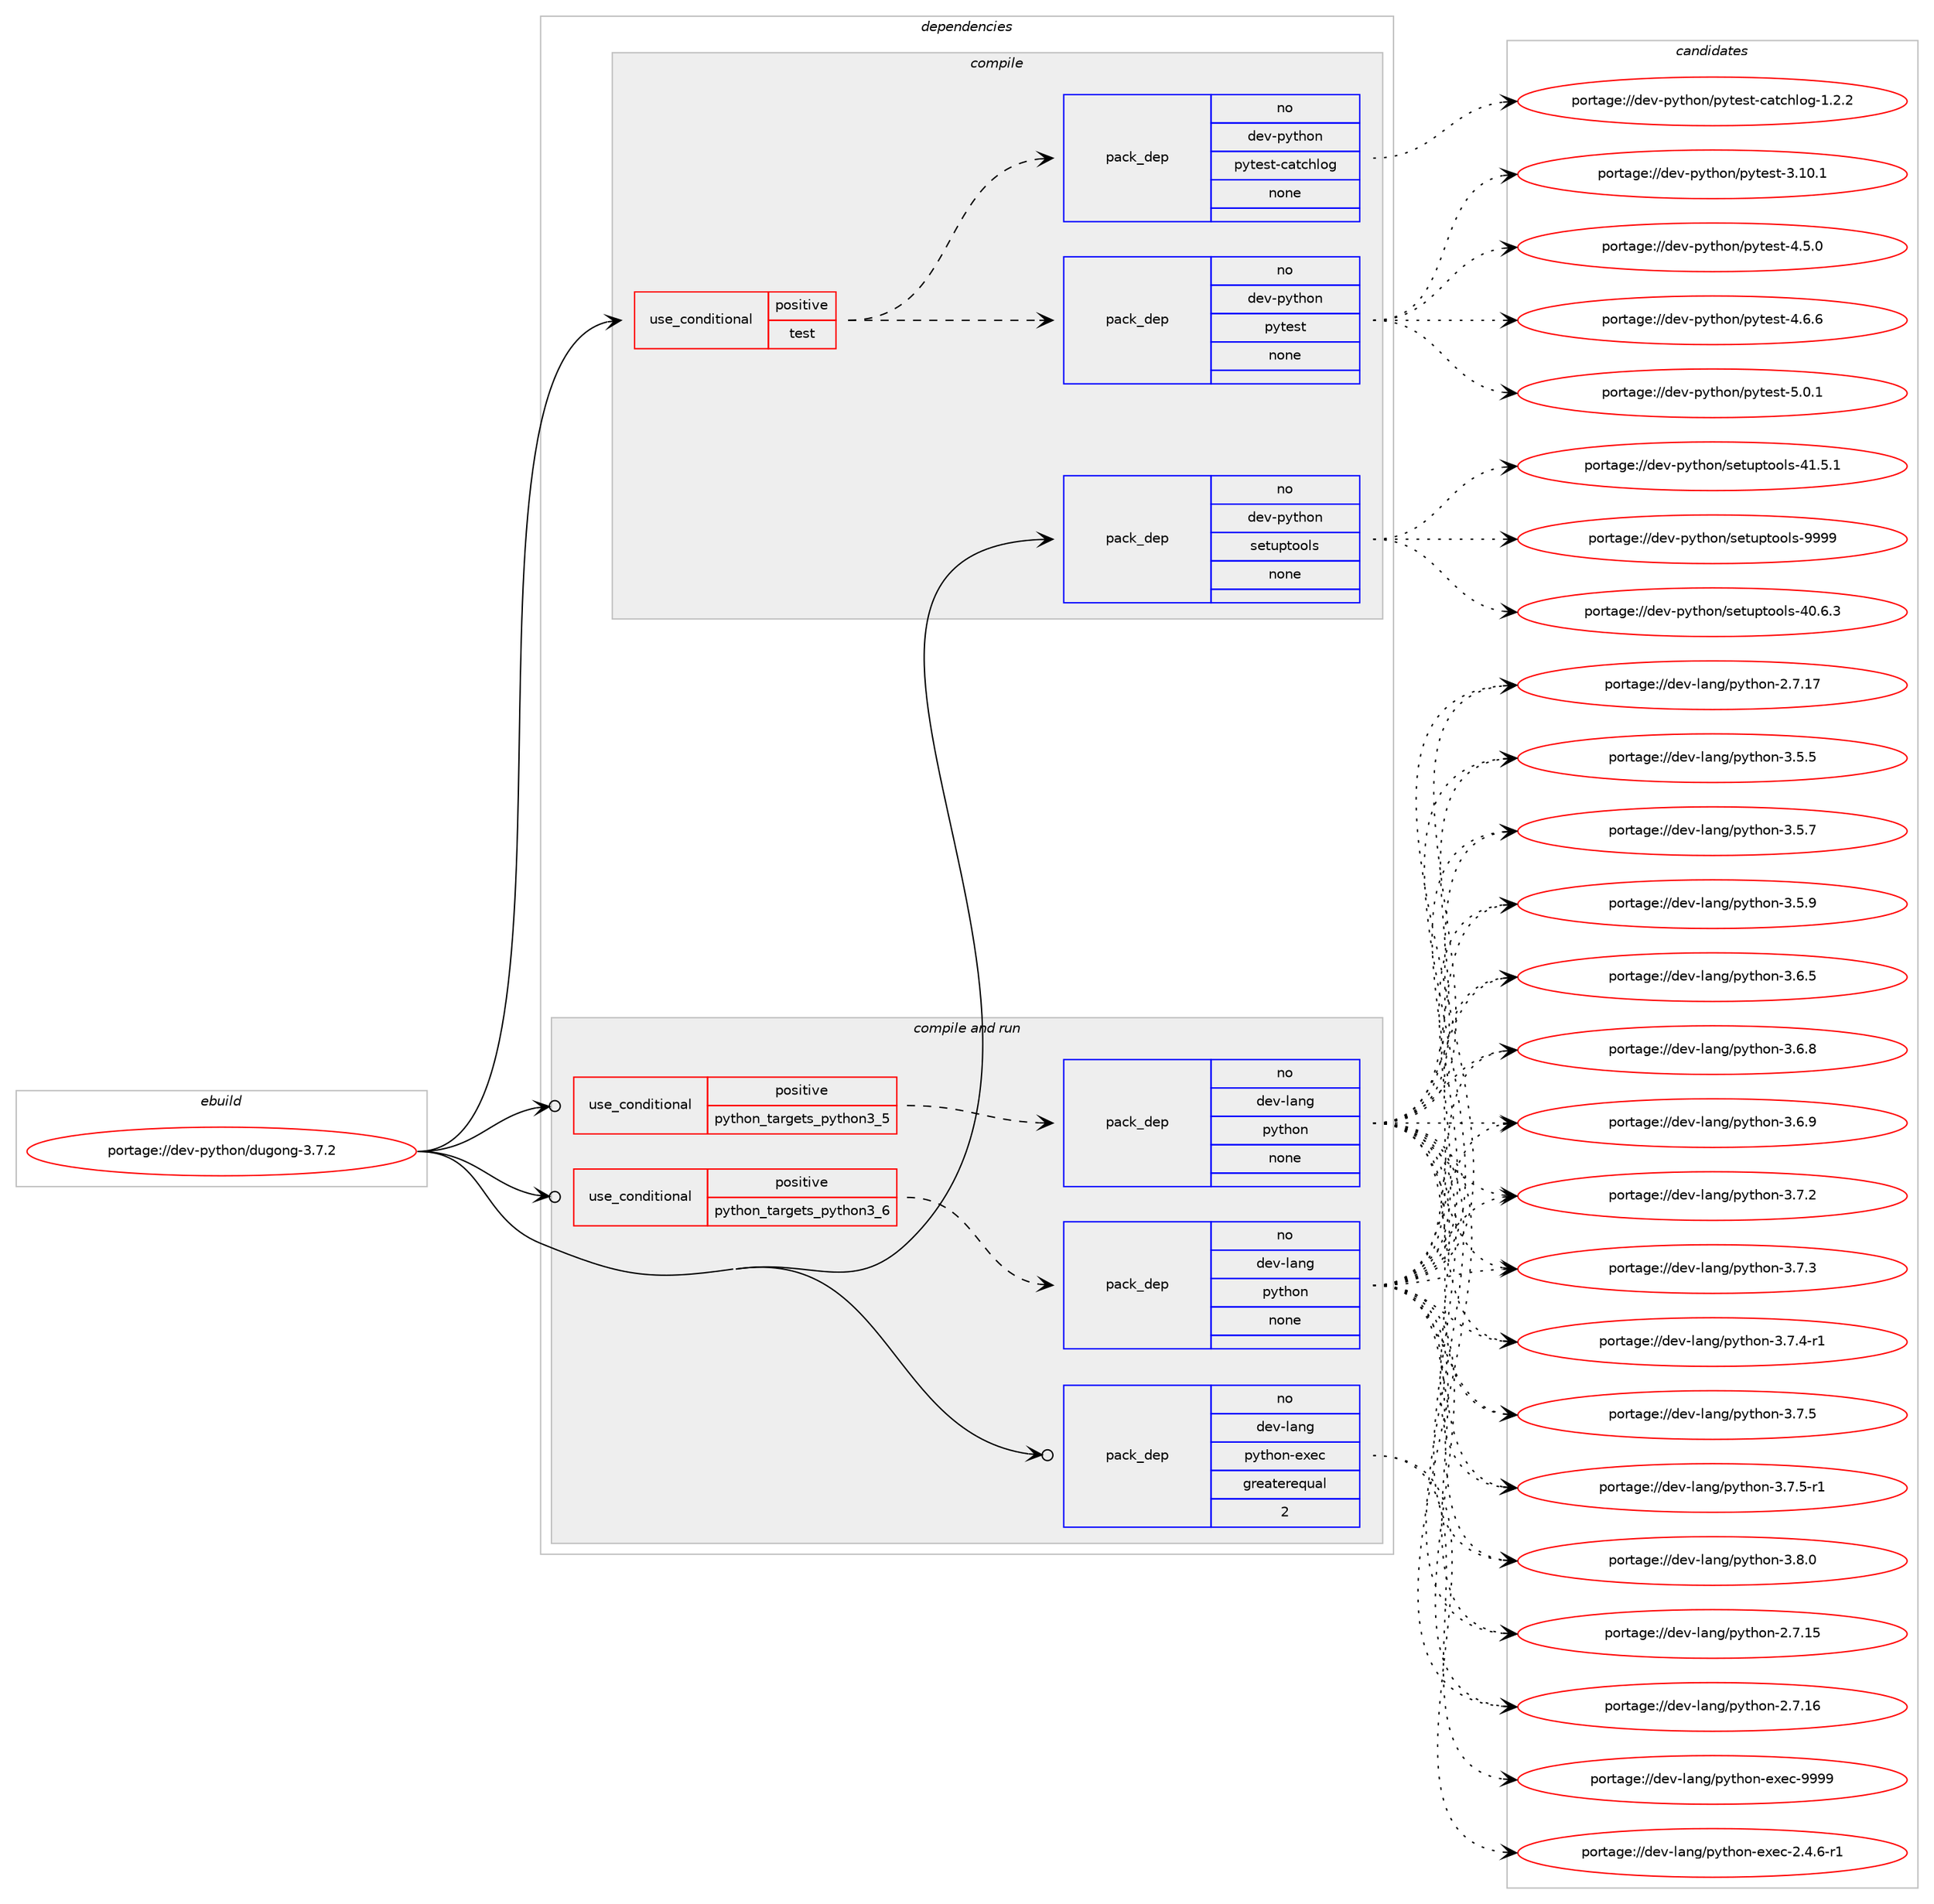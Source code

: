 digraph prolog {

# *************
# Graph options
# *************

newrank=true;
concentrate=true;
compound=true;
graph [rankdir=LR,fontname=Helvetica,fontsize=10,ranksep=1.5];#, ranksep=2.5, nodesep=0.2];
edge  [arrowhead=vee];
node  [fontname=Helvetica,fontsize=10];

# **********
# The ebuild
# **********

subgraph cluster_leftcol {
color=gray;
rank=same;
label=<<i>ebuild</i>>;
id [label="portage://dev-python/dugong-3.7.2", color=red, width=4, href="../dev-python/dugong-3.7.2.svg"];
}

# ****************
# The dependencies
# ****************

subgraph cluster_midcol {
color=gray;
label=<<i>dependencies</i>>;
subgraph cluster_compile {
fillcolor="#eeeeee";
style=filled;
label=<<i>compile</i>>;
subgraph cond28083 {
dependency137667 [label=<<TABLE BORDER="0" CELLBORDER="1" CELLSPACING="0" CELLPADDING="4"><TR><TD ROWSPAN="3" CELLPADDING="10">use_conditional</TD></TR><TR><TD>positive</TD></TR><TR><TD>test</TD></TR></TABLE>>, shape=none, color=red];
subgraph pack106267 {
dependency137668 [label=<<TABLE BORDER="0" CELLBORDER="1" CELLSPACING="0" CELLPADDING="4" WIDTH="220"><TR><TD ROWSPAN="6" CELLPADDING="30">pack_dep</TD></TR><TR><TD WIDTH="110">no</TD></TR><TR><TD>dev-python</TD></TR><TR><TD>pytest</TD></TR><TR><TD>none</TD></TR><TR><TD></TD></TR></TABLE>>, shape=none, color=blue];
}
dependency137667:e -> dependency137668:w [weight=20,style="dashed",arrowhead="vee"];
subgraph pack106268 {
dependency137669 [label=<<TABLE BORDER="0" CELLBORDER="1" CELLSPACING="0" CELLPADDING="4" WIDTH="220"><TR><TD ROWSPAN="6" CELLPADDING="30">pack_dep</TD></TR><TR><TD WIDTH="110">no</TD></TR><TR><TD>dev-python</TD></TR><TR><TD>pytest-catchlog</TD></TR><TR><TD>none</TD></TR><TR><TD></TD></TR></TABLE>>, shape=none, color=blue];
}
dependency137667:e -> dependency137669:w [weight=20,style="dashed",arrowhead="vee"];
}
id:e -> dependency137667:w [weight=20,style="solid",arrowhead="vee"];
subgraph pack106269 {
dependency137670 [label=<<TABLE BORDER="0" CELLBORDER="1" CELLSPACING="0" CELLPADDING="4" WIDTH="220"><TR><TD ROWSPAN="6" CELLPADDING="30">pack_dep</TD></TR><TR><TD WIDTH="110">no</TD></TR><TR><TD>dev-python</TD></TR><TR><TD>setuptools</TD></TR><TR><TD>none</TD></TR><TR><TD></TD></TR></TABLE>>, shape=none, color=blue];
}
id:e -> dependency137670:w [weight=20,style="solid",arrowhead="vee"];
}
subgraph cluster_compileandrun {
fillcolor="#eeeeee";
style=filled;
label=<<i>compile and run</i>>;
subgraph cond28084 {
dependency137671 [label=<<TABLE BORDER="0" CELLBORDER="1" CELLSPACING="0" CELLPADDING="4"><TR><TD ROWSPAN="3" CELLPADDING="10">use_conditional</TD></TR><TR><TD>positive</TD></TR><TR><TD>python_targets_python3_5</TD></TR></TABLE>>, shape=none, color=red];
subgraph pack106270 {
dependency137672 [label=<<TABLE BORDER="0" CELLBORDER="1" CELLSPACING="0" CELLPADDING="4" WIDTH="220"><TR><TD ROWSPAN="6" CELLPADDING="30">pack_dep</TD></TR><TR><TD WIDTH="110">no</TD></TR><TR><TD>dev-lang</TD></TR><TR><TD>python</TD></TR><TR><TD>none</TD></TR><TR><TD></TD></TR></TABLE>>, shape=none, color=blue];
}
dependency137671:e -> dependency137672:w [weight=20,style="dashed",arrowhead="vee"];
}
id:e -> dependency137671:w [weight=20,style="solid",arrowhead="odotvee"];
subgraph cond28085 {
dependency137673 [label=<<TABLE BORDER="0" CELLBORDER="1" CELLSPACING="0" CELLPADDING="4"><TR><TD ROWSPAN="3" CELLPADDING="10">use_conditional</TD></TR><TR><TD>positive</TD></TR><TR><TD>python_targets_python3_6</TD></TR></TABLE>>, shape=none, color=red];
subgraph pack106271 {
dependency137674 [label=<<TABLE BORDER="0" CELLBORDER="1" CELLSPACING="0" CELLPADDING="4" WIDTH="220"><TR><TD ROWSPAN="6" CELLPADDING="30">pack_dep</TD></TR><TR><TD WIDTH="110">no</TD></TR><TR><TD>dev-lang</TD></TR><TR><TD>python</TD></TR><TR><TD>none</TD></TR><TR><TD></TD></TR></TABLE>>, shape=none, color=blue];
}
dependency137673:e -> dependency137674:w [weight=20,style="dashed",arrowhead="vee"];
}
id:e -> dependency137673:w [weight=20,style="solid",arrowhead="odotvee"];
subgraph pack106272 {
dependency137675 [label=<<TABLE BORDER="0" CELLBORDER="1" CELLSPACING="0" CELLPADDING="4" WIDTH="220"><TR><TD ROWSPAN="6" CELLPADDING="30">pack_dep</TD></TR><TR><TD WIDTH="110">no</TD></TR><TR><TD>dev-lang</TD></TR><TR><TD>python-exec</TD></TR><TR><TD>greaterequal</TD></TR><TR><TD>2</TD></TR></TABLE>>, shape=none, color=blue];
}
id:e -> dependency137675:w [weight=20,style="solid",arrowhead="odotvee"];
}
subgraph cluster_run {
fillcolor="#eeeeee";
style=filled;
label=<<i>run</i>>;
}
}

# **************
# The candidates
# **************

subgraph cluster_choices {
rank=same;
color=gray;
label=<<i>candidates</i>>;

subgraph choice106267 {
color=black;
nodesep=1;
choiceportage100101118451121211161041111104711212111610111511645514649484649 [label="portage://dev-python/pytest-3.10.1", color=red, width=4,href="../dev-python/pytest-3.10.1.svg"];
choiceportage1001011184511212111610411111047112121116101115116455246534648 [label="portage://dev-python/pytest-4.5.0", color=red, width=4,href="../dev-python/pytest-4.5.0.svg"];
choiceportage1001011184511212111610411111047112121116101115116455246544654 [label="portage://dev-python/pytest-4.6.6", color=red, width=4,href="../dev-python/pytest-4.6.6.svg"];
choiceportage1001011184511212111610411111047112121116101115116455346484649 [label="portage://dev-python/pytest-5.0.1", color=red, width=4,href="../dev-python/pytest-5.0.1.svg"];
dependency137668:e -> choiceportage100101118451121211161041111104711212111610111511645514649484649:w [style=dotted,weight="100"];
dependency137668:e -> choiceportage1001011184511212111610411111047112121116101115116455246534648:w [style=dotted,weight="100"];
dependency137668:e -> choiceportage1001011184511212111610411111047112121116101115116455246544654:w [style=dotted,weight="100"];
dependency137668:e -> choiceportage1001011184511212111610411111047112121116101115116455346484649:w [style=dotted,weight="100"];
}
subgraph choice106268 {
color=black;
nodesep=1;
choiceportage100101118451121211161041111104711212111610111511645999711699104108111103454946504650 [label="portage://dev-python/pytest-catchlog-1.2.2", color=red, width=4,href="../dev-python/pytest-catchlog-1.2.2.svg"];
dependency137669:e -> choiceportage100101118451121211161041111104711212111610111511645999711699104108111103454946504650:w [style=dotted,weight="100"];
}
subgraph choice106269 {
color=black;
nodesep=1;
choiceportage100101118451121211161041111104711510111611711211611111110811545524846544651 [label="portage://dev-python/setuptools-40.6.3", color=red, width=4,href="../dev-python/setuptools-40.6.3.svg"];
choiceportage100101118451121211161041111104711510111611711211611111110811545524946534649 [label="portage://dev-python/setuptools-41.5.1", color=red, width=4,href="../dev-python/setuptools-41.5.1.svg"];
choiceportage10010111845112121116104111110471151011161171121161111111081154557575757 [label="portage://dev-python/setuptools-9999", color=red, width=4,href="../dev-python/setuptools-9999.svg"];
dependency137670:e -> choiceportage100101118451121211161041111104711510111611711211611111110811545524846544651:w [style=dotted,weight="100"];
dependency137670:e -> choiceportage100101118451121211161041111104711510111611711211611111110811545524946534649:w [style=dotted,weight="100"];
dependency137670:e -> choiceportage10010111845112121116104111110471151011161171121161111111081154557575757:w [style=dotted,weight="100"];
}
subgraph choice106270 {
color=black;
nodesep=1;
choiceportage10010111845108971101034711212111610411111045504655464953 [label="portage://dev-lang/python-2.7.15", color=red, width=4,href="../dev-lang/python-2.7.15.svg"];
choiceportage10010111845108971101034711212111610411111045504655464954 [label="portage://dev-lang/python-2.7.16", color=red, width=4,href="../dev-lang/python-2.7.16.svg"];
choiceportage10010111845108971101034711212111610411111045504655464955 [label="portage://dev-lang/python-2.7.17", color=red, width=4,href="../dev-lang/python-2.7.17.svg"];
choiceportage100101118451089711010347112121116104111110455146534653 [label="portage://dev-lang/python-3.5.5", color=red, width=4,href="../dev-lang/python-3.5.5.svg"];
choiceportage100101118451089711010347112121116104111110455146534655 [label="portage://dev-lang/python-3.5.7", color=red, width=4,href="../dev-lang/python-3.5.7.svg"];
choiceportage100101118451089711010347112121116104111110455146534657 [label="portage://dev-lang/python-3.5.9", color=red, width=4,href="../dev-lang/python-3.5.9.svg"];
choiceportage100101118451089711010347112121116104111110455146544653 [label="portage://dev-lang/python-3.6.5", color=red, width=4,href="../dev-lang/python-3.6.5.svg"];
choiceportage100101118451089711010347112121116104111110455146544656 [label="portage://dev-lang/python-3.6.8", color=red, width=4,href="../dev-lang/python-3.6.8.svg"];
choiceportage100101118451089711010347112121116104111110455146544657 [label="portage://dev-lang/python-3.6.9", color=red, width=4,href="../dev-lang/python-3.6.9.svg"];
choiceportage100101118451089711010347112121116104111110455146554650 [label="portage://dev-lang/python-3.7.2", color=red, width=4,href="../dev-lang/python-3.7.2.svg"];
choiceportage100101118451089711010347112121116104111110455146554651 [label="portage://dev-lang/python-3.7.3", color=red, width=4,href="../dev-lang/python-3.7.3.svg"];
choiceportage1001011184510897110103471121211161041111104551465546524511449 [label="portage://dev-lang/python-3.7.4-r1", color=red, width=4,href="../dev-lang/python-3.7.4-r1.svg"];
choiceportage100101118451089711010347112121116104111110455146554653 [label="portage://dev-lang/python-3.7.5", color=red, width=4,href="../dev-lang/python-3.7.5.svg"];
choiceportage1001011184510897110103471121211161041111104551465546534511449 [label="portage://dev-lang/python-3.7.5-r1", color=red, width=4,href="../dev-lang/python-3.7.5-r1.svg"];
choiceportage100101118451089711010347112121116104111110455146564648 [label="portage://dev-lang/python-3.8.0", color=red, width=4,href="../dev-lang/python-3.8.0.svg"];
dependency137672:e -> choiceportage10010111845108971101034711212111610411111045504655464953:w [style=dotted,weight="100"];
dependency137672:e -> choiceportage10010111845108971101034711212111610411111045504655464954:w [style=dotted,weight="100"];
dependency137672:e -> choiceportage10010111845108971101034711212111610411111045504655464955:w [style=dotted,weight="100"];
dependency137672:e -> choiceportage100101118451089711010347112121116104111110455146534653:w [style=dotted,weight="100"];
dependency137672:e -> choiceportage100101118451089711010347112121116104111110455146534655:w [style=dotted,weight="100"];
dependency137672:e -> choiceportage100101118451089711010347112121116104111110455146534657:w [style=dotted,weight="100"];
dependency137672:e -> choiceportage100101118451089711010347112121116104111110455146544653:w [style=dotted,weight="100"];
dependency137672:e -> choiceportage100101118451089711010347112121116104111110455146544656:w [style=dotted,weight="100"];
dependency137672:e -> choiceportage100101118451089711010347112121116104111110455146544657:w [style=dotted,weight="100"];
dependency137672:e -> choiceportage100101118451089711010347112121116104111110455146554650:w [style=dotted,weight="100"];
dependency137672:e -> choiceportage100101118451089711010347112121116104111110455146554651:w [style=dotted,weight="100"];
dependency137672:e -> choiceportage1001011184510897110103471121211161041111104551465546524511449:w [style=dotted,weight="100"];
dependency137672:e -> choiceportage100101118451089711010347112121116104111110455146554653:w [style=dotted,weight="100"];
dependency137672:e -> choiceportage1001011184510897110103471121211161041111104551465546534511449:w [style=dotted,weight="100"];
dependency137672:e -> choiceportage100101118451089711010347112121116104111110455146564648:w [style=dotted,weight="100"];
}
subgraph choice106271 {
color=black;
nodesep=1;
choiceportage10010111845108971101034711212111610411111045504655464953 [label="portage://dev-lang/python-2.7.15", color=red, width=4,href="../dev-lang/python-2.7.15.svg"];
choiceportage10010111845108971101034711212111610411111045504655464954 [label="portage://dev-lang/python-2.7.16", color=red, width=4,href="../dev-lang/python-2.7.16.svg"];
choiceportage10010111845108971101034711212111610411111045504655464955 [label="portage://dev-lang/python-2.7.17", color=red, width=4,href="../dev-lang/python-2.7.17.svg"];
choiceportage100101118451089711010347112121116104111110455146534653 [label="portage://dev-lang/python-3.5.5", color=red, width=4,href="../dev-lang/python-3.5.5.svg"];
choiceportage100101118451089711010347112121116104111110455146534655 [label="portage://dev-lang/python-3.5.7", color=red, width=4,href="../dev-lang/python-3.5.7.svg"];
choiceportage100101118451089711010347112121116104111110455146534657 [label="portage://dev-lang/python-3.5.9", color=red, width=4,href="../dev-lang/python-3.5.9.svg"];
choiceportage100101118451089711010347112121116104111110455146544653 [label="portage://dev-lang/python-3.6.5", color=red, width=4,href="../dev-lang/python-3.6.5.svg"];
choiceportage100101118451089711010347112121116104111110455146544656 [label="portage://dev-lang/python-3.6.8", color=red, width=4,href="../dev-lang/python-3.6.8.svg"];
choiceportage100101118451089711010347112121116104111110455146544657 [label="portage://dev-lang/python-3.6.9", color=red, width=4,href="../dev-lang/python-3.6.9.svg"];
choiceportage100101118451089711010347112121116104111110455146554650 [label="portage://dev-lang/python-3.7.2", color=red, width=4,href="../dev-lang/python-3.7.2.svg"];
choiceportage100101118451089711010347112121116104111110455146554651 [label="portage://dev-lang/python-3.7.3", color=red, width=4,href="../dev-lang/python-3.7.3.svg"];
choiceportage1001011184510897110103471121211161041111104551465546524511449 [label="portage://dev-lang/python-3.7.4-r1", color=red, width=4,href="../dev-lang/python-3.7.4-r1.svg"];
choiceportage100101118451089711010347112121116104111110455146554653 [label="portage://dev-lang/python-3.7.5", color=red, width=4,href="../dev-lang/python-3.7.5.svg"];
choiceportage1001011184510897110103471121211161041111104551465546534511449 [label="portage://dev-lang/python-3.7.5-r1", color=red, width=4,href="../dev-lang/python-3.7.5-r1.svg"];
choiceportage100101118451089711010347112121116104111110455146564648 [label="portage://dev-lang/python-3.8.0", color=red, width=4,href="../dev-lang/python-3.8.0.svg"];
dependency137674:e -> choiceportage10010111845108971101034711212111610411111045504655464953:w [style=dotted,weight="100"];
dependency137674:e -> choiceportage10010111845108971101034711212111610411111045504655464954:w [style=dotted,weight="100"];
dependency137674:e -> choiceportage10010111845108971101034711212111610411111045504655464955:w [style=dotted,weight="100"];
dependency137674:e -> choiceportage100101118451089711010347112121116104111110455146534653:w [style=dotted,weight="100"];
dependency137674:e -> choiceportage100101118451089711010347112121116104111110455146534655:w [style=dotted,weight="100"];
dependency137674:e -> choiceportage100101118451089711010347112121116104111110455146534657:w [style=dotted,weight="100"];
dependency137674:e -> choiceportage100101118451089711010347112121116104111110455146544653:w [style=dotted,weight="100"];
dependency137674:e -> choiceportage100101118451089711010347112121116104111110455146544656:w [style=dotted,weight="100"];
dependency137674:e -> choiceportage100101118451089711010347112121116104111110455146544657:w [style=dotted,weight="100"];
dependency137674:e -> choiceportage100101118451089711010347112121116104111110455146554650:w [style=dotted,weight="100"];
dependency137674:e -> choiceportage100101118451089711010347112121116104111110455146554651:w [style=dotted,weight="100"];
dependency137674:e -> choiceportage1001011184510897110103471121211161041111104551465546524511449:w [style=dotted,weight="100"];
dependency137674:e -> choiceportage100101118451089711010347112121116104111110455146554653:w [style=dotted,weight="100"];
dependency137674:e -> choiceportage1001011184510897110103471121211161041111104551465546534511449:w [style=dotted,weight="100"];
dependency137674:e -> choiceportage100101118451089711010347112121116104111110455146564648:w [style=dotted,weight="100"];
}
subgraph choice106272 {
color=black;
nodesep=1;
choiceportage10010111845108971101034711212111610411111045101120101994550465246544511449 [label="portage://dev-lang/python-exec-2.4.6-r1", color=red, width=4,href="../dev-lang/python-exec-2.4.6-r1.svg"];
choiceportage10010111845108971101034711212111610411111045101120101994557575757 [label="portage://dev-lang/python-exec-9999", color=red, width=4,href="../dev-lang/python-exec-9999.svg"];
dependency137675:e -> choiceportage10010111845108971101034711212111610411111045101120101994550465246544511449:w [style=dotted,weight="100"];
dependency137675:e -> choiceportage10010111845108971101034711212111610411111045101120101994557575757:w [style=dotted,weight="100"];
}
}

}
